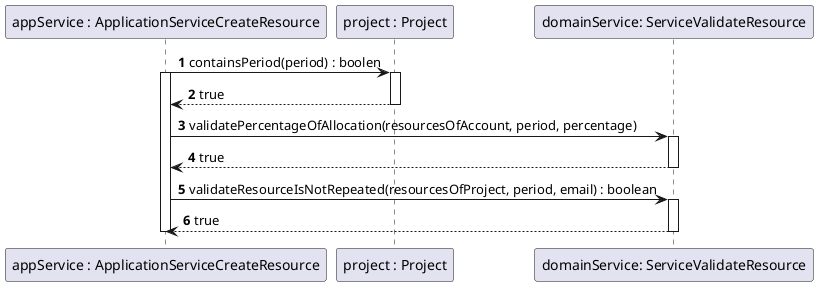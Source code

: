 @startuml
'https://plantuml.com/sequence-diagram

autonumber
participant "appService : ApplicationServiceCreateResource" as appService
participant "project : Project" as proj
participant "domainService: ServiceValidateResource" as service

appService -> proj : containsPeriod(period) : boolen
activate appService
activate proj
proj --> appService : true
deactivate proj

appService -> service : validatePercentageOfAllocation(resourcesOfAccount, period, percentage)
activate service
service --> appService : true
deactivate service

appService -> service : validateResourceIsNotRepeated(resourcesOfProject, period, email) : boolean

activate service
service --> appService : true
deactivate service


deactivate appService
@enduml